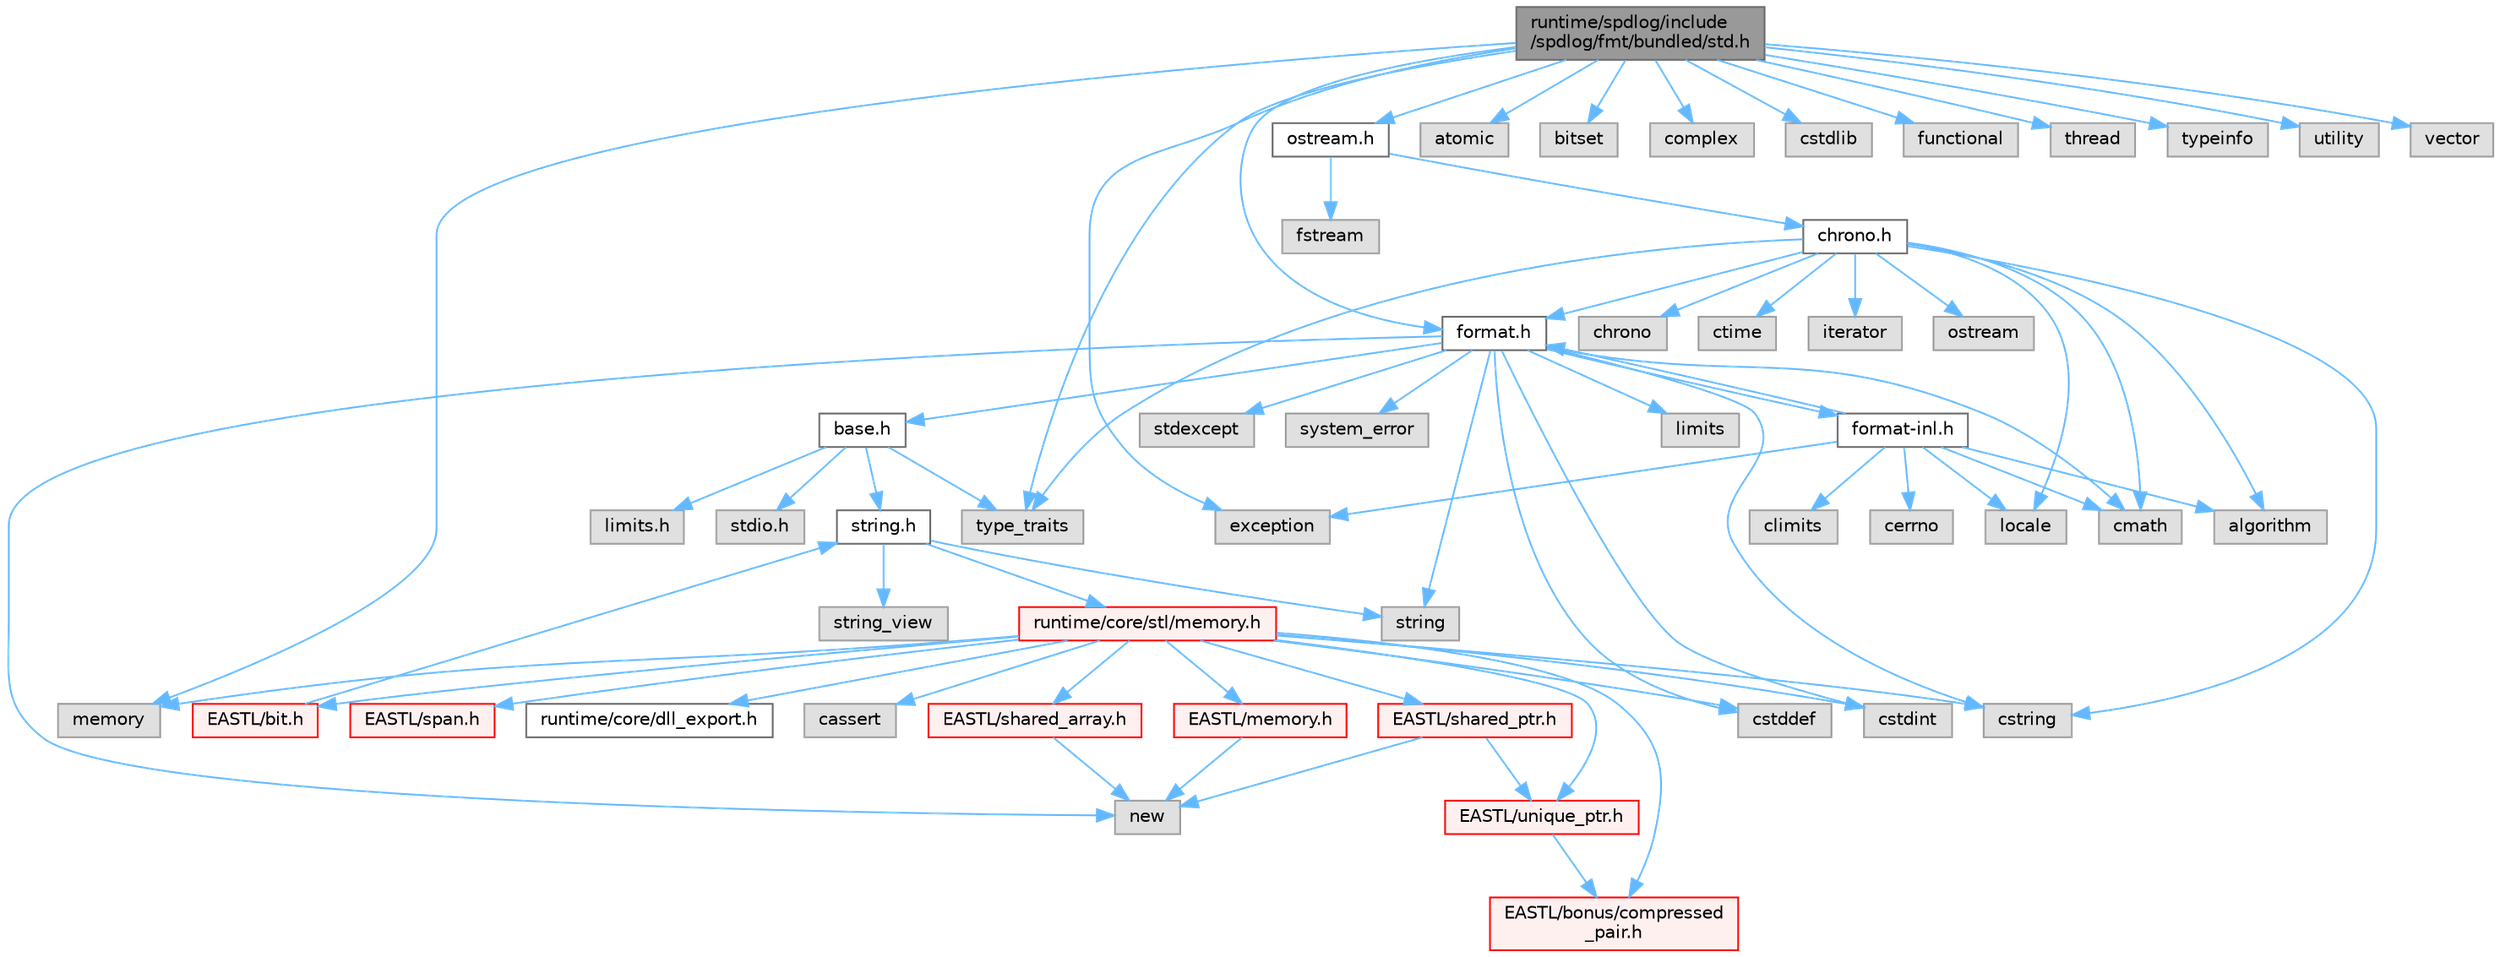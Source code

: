 digraph "runtime/spdlog/include/spdlog/fmt/bundled/std.h"
{
 // LATEX_PDF_SIZE
  bgcolor="transparent";
  edge [fontname=Helvetica,fontsize=10,labelfontname=Helvetica,labelfontsize=10];
  node [fontname=Helvetica,fontsize=10,shape=box,height=0.2,width=0.4];
  Node1 [id="Node000001",label="runtime/spdlog/include\l/spdlog/fmt/bundled/std.h",height=0.2,width=0.4,color="gray40", fillcolor="grey60", style="filled", fontcolor="black",tooltip=" "];
  Node1 -> Node2 [id="edge71_Node000001_Node000002",color="steelblue1",style="solid",tooltip=" "];
  Node2 [id="Node000002",label="format.h",height=0.2,width=0.4,color="grey40", fillcolor="white", style="filled",URL="$spdlog_2include_2spdlog_2fmt_2bundled_2format_8h.html",tooltip=" "];
  Node2 -> Node3 [id="edge72_Node000002_Node000003",color="steelblue1",style="solid",tooltip=" "];
  Node3 [id="Node000003",label="base.h",height=0.2,width=0.4,color="grey40", fillcolor="white", style="filled",URL="$base_8h.html",tooltip=" "];
  Node3 -> Node4 [id="edge73_Node000003_Node000004",color="steelblue1",style="solid",tooltip=" "];
  Node4 [id="Node000004",label="limits.h",height=0.2,width=0.4,color="grey60", fillcolor="#E0E0E0", style="filled",tooltip=" "];
  Node3 -> Node5 [id="edge74_Node000003_Node000005",color="steelblue1",style="solid",tooltip=" "];
  Node5 [id="Node000005",label="stdio.h",height=0.2,width=0.4,color="grey60", fillcolor="#E0E0E0", style="filled",tooltip=" "];
  Node3 -> Node6 [id="edge75_Node000003_Node000006",color="steelblue1",style="solid",tooltip=" "];
  Node6 [id="Node000006",label="string.h",height=0.2,width=0.4,color="grey40", fillcolor="white", style="filled",URL="$string_8h.html",tooltip=" "];
  Node6 -> Node7 [id="edge76_Node000006_Node000007",color="steelblue1",style="solid",tooltip=" "];
  Node7 [id="Node000007",label="string",height=0.2,width=0.4,color="grey60", fillcolor="#E0E0E0", style="filled",tooltip=" "];
  Node6 -> Node8 [id="edge77_Node000006_Node000008",color="steelblue1",style="solid",tooltip=" "];
  Node8 [id="Node000008",label="string_view",height=0.2,width=0.4,color="grey60", fillcolor="#E0E0E0", style="filled",tooltip=" "];
  Node6 -> Node9 [id="edge78_Node000006_Node000009",color="steelblue1",style="solid",tooltip=" "];
  Node9 [id="Node000009",label="runtime/core/stl/memory.h",height=0.2,width=0.4,color="red", fillcolor="#FFF0F0", style="filled",URL="$core_2stl_2memory_8h.html",tooltip=" "];
  Node9 -> Node10 [id="edge79_Node000009_Node000010",color="steelblue1",style="solid",tooltip=" "];
  Node10 [id="Node000010",label="cstddef",height=0.2,width=0.4,color="grey60", fillcolor="#E0E0E0", style="filled",tooltip=" "];
  Node9 -> Node11 [id="edge80_Node000009_Node000011",color="steelblue1",style="solid",tooltip=" "];
  Node11 [id="Node000011",label="cstdint",height=0.2,width=0.4,color="grey60", fillcolor="#E0E0E0", style="filled",tooltip=" "];
  Node9 -> Node12 [id="edge81_Node000009_Node000012",color="steelblue1",style="solid",tooltip=" "];
  Node12 [id="Node000012",label="cassert",height=0.2,width=0.4,color="grey60", fillcolor="#E0E0E0", style="filled",tooltip=" "];
  Node9 -> Node13 [id="edge82_Node000009_Node000013",color="steelblue1",style="solid",tooltip=" "];
  Node13 [id="Node000013",label="memory",height=0.2,width=0.4,color="grey60", fillcolor="#E0E0E0", style="filled",tooltip=" "];
  Node9 -> Node14 [id="edge83_Node000009_Node000014",color="steelblue1",style="solid",tooltip=" "];
  Node14 [id="Node000014",label="cstring",height=0.2,width=0.4,color="grey60", fillcolor="#E0E0E0", style="filled",tooltip=" "];
  Node9 -> Node15 [id="edge84_Node000009_Node000015",color="steelblue1",style="solid",tooltip=" "];
  Node15 [id="Node000015",label="EASTL/bit.h",height=0.2,width=0.4,color="red", fillcolor="#FFF0F0", style="filled",URL="$bit_8h.html",tooltip=" "];
  Node15 -> Node6 [id="edge85_Node000015_Node000006",color="steelblue1",style="solid",tooltip=" "];
  Node9 -> Node35 [id="edge86_Node000009_Node000035",color="steelblue1",style="solid",tooltip=" "];
  Node35 [id="Node000035",label="EASTL/memory.h",height=0.2,width=0.4,color="red", fillcolor="#FFF0F0", style="filled",URL="$_e_a_s_t_l_2include_2_e_a_s_t_l_2memory_8h.html",tooltip=" "];
  Node35 -> Node50 [id="edge87_Node000035_Node000050",color="steelblue1",style="solid",tooltip=" "];
  Node50 [id="Node000050",label="new",height=0.2,width=0.4,color="grey60", fillcolor="#E0E0E0", style="filled",tooltip=" "];
  Node9 -> Node63 [id="edge88_Node000009_Node000063",color="steelblue1",style="solid",tooltip=" "];
  Node63 [id="Node000063",label="EASTL/shared_array.h",height=0.2,width=0.4,color="red", fillcolor="#FFF0F0", style="filled",URL="$shared__array_8h.html",tooltip=" "];
  Node63 -> Node50 [id="edge89_Node000063_Node000050",color="steelblue1",style="solid",tooltip=" "];
  Node9 -> Node66 [id="edge90_Node000009_Node000066",color="steelblue1",style="solid",tooltip=" "];
  Node66 [id="Node000066",label="EASTL/unique_ptr.h",height=0.2,width=0.4,color="red", fillcolor="#FFF0F0", style="filled",URL="$unique__ptr_8h.html",tooltip=" "];
  Node66 -> Node67 [id="edge91_Node000066_Node000067",color="steelblue1",style="solid",tooltip=" "];
  Node67 [id="Node000067",label="EASTL/bonus/compressed\l_pair.h",height=0.2,width=0.4,color="red", fillcolor="#FFF0F0", style="filled",URL="$compressed__pair_8h.html",tooltip=" "];
  Node9 -> Node69 [id="edge92_Node000009_Node000069",color="steelblue1",style="solid",tooltip=" "];
  Node69 [id="Node000069",label="EASTL/shared_ptr.h",height=0.2,width=0.4,color="red", fillcolor="#FFF0F0", style="filled",URL="$shared__ptr_8h.html",tooltip=" "];
  Node69 -> Node66 [id="edge93_Node000069_Node000066",color="steelblue1",style="solid",tooltip=" "];
  Node69 -> Node50 [id="edge94_Node000069_Node000050",color="steelblue1",style="solid",tooltip=" "];
  Node9 -> Node149 [id="edge95_Node000009_Node000149",color="steelblue1",style="solid",tooltip=" "];
  Node149 [id="Node000149",label="EASTL/span.h",height=0.2,width=0.4,color="red", fillcolor="#FFF0F0", style="filled",URL="$span_8h.html",tooltip=" "];
  Node9 -> Node67 [id="edge96_Node000009_Node000067",color="steelblue1",style="solid",tooltip=" "];
  Node9 -> Node152 [id="edge97_Node000009_Node000152",color="steelblue1",style="solid",tooltip=" "];
  Node152 [id="Node000152",label="runtime/core/dll_export.h",height=0.2,width=0.4,color="grey40", fillcolor="white", style="filled",URL="$dll__export_8h.html",tooltip=" "];
  Node3 -> Node65 [id="edge98_Node000003_Node000065",color="steelblue1",style="solid",tooltip=" "];
  Node65 [id="Node000065",label="type_traits",height=0.2,width=0.4,color="grey60", fillcolor="#E0E0E0", style="filled",tooltip=" "];
  Node2 -> Node154 [id="edge99_Node000002_Node000154",color="steelblue1",style="solid",tooltip=" "];
  Node154 [id="Node000154",label="cmath",height=0.2,width=0.4,color="grey60", fillcolor="#E0E0E0", style="filled",tooltip=" "];
  Node2 -> Node10 [id="edge100_Node000002_Node000010",color="steelblue1",style="solid",tooltip=" "];
  Node2 -> Node11 [id="edge101_Node000002_Node000011",color="steelblue1",style="solid",tooltip=" "];
  Node2 -> Node14 [id="edge102_Node000002_Node000014",color="steelblue1",style="solid",tooltip=" "];
  Node2 -> Node155 [id="edge103_Node000002_Node000155",color="steelblue1",style="solid",tooltip=" "];
  Node155 [id="Node000155",label="limits",height=0.2,width=0.4,color="grey60", fillcolor="#E0E0E0", style="filled",tooltip=" "];
  Node2 -> Node50 [id="edge104_Node000002_Node000050",color="steelblue1",style="solid",tooltip=" "];
  Node2 -> Node156 [id="edge105_Node000002_Node000156",color="steelblue1",style="solid",tooltip=" "];
  Node156 [id="Node000156",label="stdexcept",height=0.2,width=0.4,color="grey60", fillcolor="#E0E0E0", style="filled",tooltip=" "];
  Node2 -> Node7 [id="edge106_Node000002_Node000007",color="steelblue1",style="solid",tooltip=" "];
  Node2 -> Node157 [id="edge107_Node000002_Node000157",color="steelblue1",style="solid",tooltip=" "];
  Node157 [id="Node000157",label="system_error",height=0.2,width=0.4,color="grey60", fillcolor="#E0E0E0", style="filled",tooltip=" "];
  Node2 -> Node158 [id="edge108_Node000002_Node000158",color="steelblue1",style="solid",tooltip=" "];
  Node158 [id="Node000158",label="format-inl.h",height=0.2,width=0.4,color="grey40", fillcolor="white", style="filled",URL="$format-inl_8h.html",tooltip=" "];
  Node158 -> Node159 [id="edge109_Node000158_Node000159",color="steelblue1",style="solid",tooltip=" "];
  Node159 [id="Node000159",label="algorithm",height=0.2,width=0.4,color="grey60", fillcolor="#E0E0E0", style="filled",tooltip=" "];
  Node158 -> Node160 [id="edge110_Node000158_Node000160",color="steelblue1",style="solid",tooltip=" "];
  Node160 [id="Node000160",label="cerrno",height=0.2,width=0.4,color="grey60", fillcolor="#E0E0E0", style="filled",tooltip=" "];
  Node158 -> Node161 [id="edge111_Node000158_Node000161",color="steelblue1",style="solid",tooltip=" "];
  Node161 [id="Node000161",label="climits",height=0.2,width=0.4,color="grey60", fillcolor="#E0E0E0", style="filled",tooltip=" "];
  Node158 -> Node154 [id="edge112_Node000158_Node000154",color="steelblue1",style="solid",tooltip=" "];
  Node158 -> Node162 [id="edge113_Node000158_Node000162",color="steelblue1",style="solid",tooltip=" "];
  Node162 [id="Node000162",label="exception",height=0.2,width=0.4,color="grey60", fillcolor="#E0E0E0", style="filled",tooltip=" "];
  Node158 -> Node2 [id="edge114_Node000158_Node000002",color="steelblue1",style="solid",tooltip=" "];
  Node158 -> Node163 [id="edge115_Node000158_Node000163",color="steelblue1",style="solid",tooltip=" "];
  Node163 [id="Node000163",label="locale",height=0.2,width=0.4,color="grey60", fillcolor="#E0E0E0", style="filled",tooltip=" "];
  Node1 -> Node164 [id="edge116_Node000001_Node000164",color="steelblue1",style="solid",tooltip=" "];
  Node164 [id="Node000164",label="ostream.h",height=0.2,width=0.4,color="grey40", fillcolor="white", style="filled",URL="$ostream_8h.html",tooltip=" "];
  Node164 -> Node165 [id="edge117_Node000164_Node000165",color="steelblue1",style="solid",tooltip=" "];
  Node165 [id="Node000165",label="fstream",height=0.2,width=0.4,color="grey60", fillcolor="#E0E0E0", style="filled",tooltip=" "];
  Node164 -> Node166 [id="edge118_Node000164_Node000166",color="steelblue1",style="solid",tooltip=" "];
  Node166 [id="Node000166",label="chrono.h",height=0.2,width=0.4,color="grey40", fillcolor="white", style="filled",URL="$spdlog_2include_2spdlog_2fmt_2bundled_2chrono_8h.html",tooltip=" "];
  Node166 -> Node159 [id="edge119_Node000166_Node000159",color="steelblue1",style="solid",tooltip=" "];
  Node166 -> Node167 [id="edge120_Node000166_Node000167",color="steelblue1",style="solid",tooltip=" "];
  Node167 [id="Node000167",label="chrono",height=0.2,width=0.4,color="grey60", fillcolor="#E0E0E0", style="filled",tooltip=" "];
  Node166 -> Node154 [id="edge121_Node000166_Node000154",color="steelblue1",style="solid",tooltip=" "];
  Node166 -> Node14 [id="edge122_Node000166_Node000014",color="steelblue1",style="solid",tooltip=" "];
  Node166 -> Node168 [id="edge123_Node000166_Node000168",color="steelblue1",style="solid",tooltip=" "];
  Node168 [id="Node000168",label="ctime",height=0.2,width=0.4,color="grey60", fillcolor="#E0E0E0", style="filled",tooltip=" "];
  Node166 -> Node169 [id="edge124_Node000166_Node000169",color="steelblue1",style="solid",tooltip=" "];
  Node169 [id="Node000169",label="iterator",height=0.2,width=0.4,color="grey60", fillcolor="#E0E0E0", style="filled",tooltip=" "];
  Node166 -> Node163 [id="edge125_Node000166_Node000163",color="steelblue1",style="solid",tooltip=" "];
  Node166 -> Node170 [id="edge126_Node000166_Node000170",color="steelblue1",style="solid",tooltip=" "];
  Node170 [id="Node000170",label="ostream",height=0.2,width=0.4,color="grey60", fillcolor="#E0E0E0", style="filled",tooltip=" "];
  Node166 -> Node65 [id="edge127_Node000166_Node000065",color="steelblue1",style="solid",tooltip=" "];
  Node166 -> Node2 [id="edge128_Node000166_Node000002",color="steelblue1",style="solid",tooltip=" "];
  Node1 -> Node171 [id="edge129_Node000001_Node000171",color="steelblue1",style="solid",tooltip=" "];
  Node171 [id="Node000171",label="atomic",height=0.2,width=0.4,color="grey60", fillcolor="#E0E0E0", style="filled",tooltip=" "];
  Node1 -> Node172 [id="edge130_Node000001_Node000172",color="steelblue1",style="solid",tooltip=" "];
  Node172 [id="Node000172",label="bitset",height=0.2,width=0.4,color="grey60", fillcolor="#E0E0E0", style="filled",tooltip=" "];
  Node1 -> Node173 [id="edge131_Node000001_Node000173",color="steelblue1",style="solid",tooltip=" "];
  Node173 [id="Node000173",label="complex",height=0.2,width=0.4,color="grey60", fillcolor="#E0E0E0", style="filled",tooltip=" "];
  Node1 -> Node174 [id="edge132_Node000001_Node000174",color="steelblue1",style="solid",tooltip=" "];
  Node174 [id="Node000174",label="cstdlib",height=0.2,width=0.4,color="grey60", fillcolor="#E0E0E0", style="filled",tooltip=" "];
  Node1 -> Node162 [id="edge133_Node000001_Node000162",color="steelblue1",style="solid",tooltip=" "];
  Node1 -> Node175 [id="edge134_Node000001_Node000175",color="steelblue1",style="solid",tooltip=" "];
  Node175 [id="Node000175",label="functional",height=0.2,width=0.4,color="grey60", fillcolor="#E0E0E0", style="filled",tooltip=" "];
  Node1 -> Node13 [id="edge135_Node000001_Node000013",color="steelblue1",style="solid",tooltip=" "];
  Node1 -> Node176 [id="edge136_Node000001_Node000176",color="steelblue1",style="solid",tooltip=" "];
  Node176 [id="Node000176",label="thread",height=0.2,width=0.4,color="grey60", fillcolor="#E0E0E0", style="filled",tooltip=" "];
  Node1 -> Node65 [id="edge137_Node000001_Node000065",color="steelblue1",style="solid",tooltip=" "];
  Node1 -> Node177 [id="edge138_Node000001_Node000177",color="steelblue1",style="solid",tooltip=" "];
  Node177 [id="Node000177",label="typeinfo",height=0.2,width=0.4,color="grey60", fillcolor="#E0E0E0", style="filled",tooltip=" "];
  Node1 -> Node60 [id="edge139_Node000001_Node000060",color="steelblue1",style="solid",tooltip=" "];
  Node60 [id="Node000060",label="utility",height=0.2,width=0.4,color="grey60", fillcolor="#E0E0E0", style="filled",tooltip=" "];
  Node1 -> Node178 [id="edge140_Node000001_Node000178",color="steelblue1",style="solid",tooltip=" "];
  Node178 [id="Node000178",label="vector",height=0.2,width=0.4,color="grey60", fillcolor="#E0E0E0", style="filled",tooltip=" "];
}

